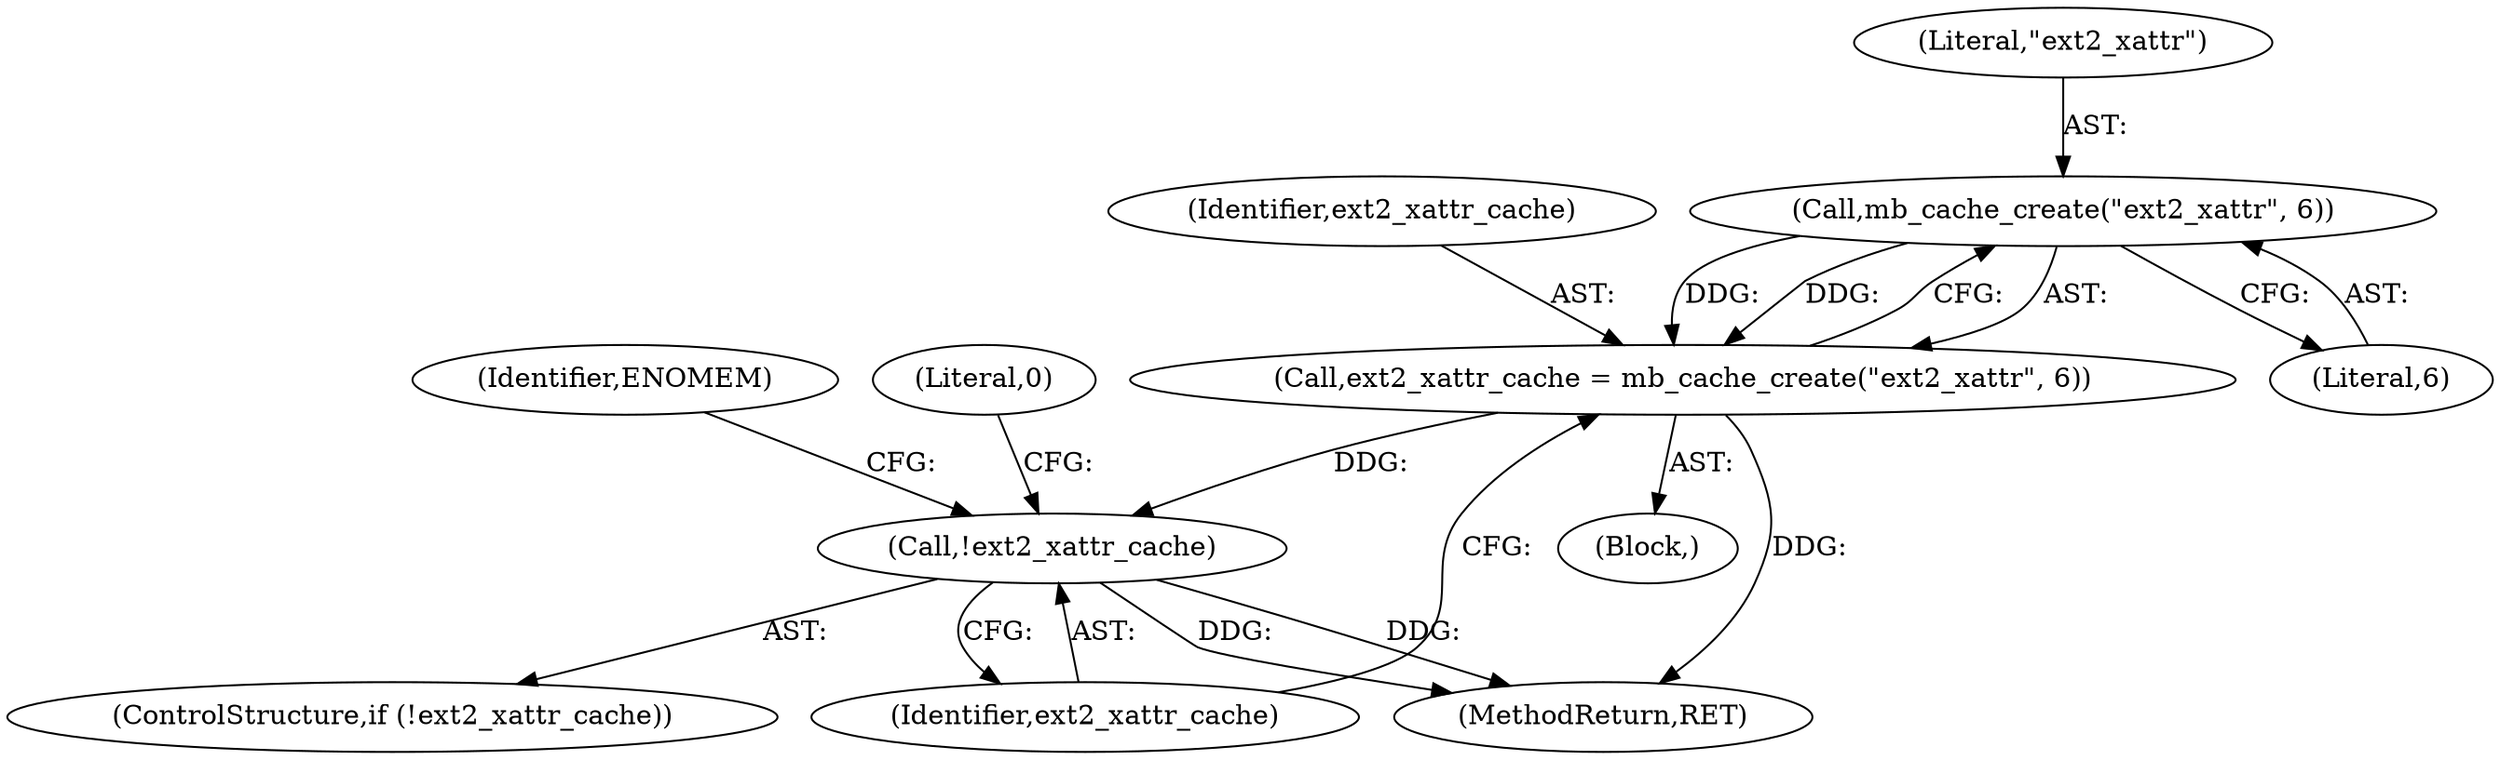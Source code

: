 digraph "1_linux_be0726d33cb8f411945884664924bed3cb8c70ee_12@API" {
"1000105" [label="(Call,mb_cache_create(\"ext2_xattr\", 6))"];
"1000103" [label="(Call,ext2_xattr_cache = mb_cache_create(\"ext2_xattr\", 6))"];
"1000109" [label="(Call,!ext2_xattr_cache)"];
"1000104" [label="(Identifier,ext2_xattr_cache)"];
"1000116" [label="(MethodReturn,RET)"];
"1000108" [label="(ControlStructure,if (!ext2_xattr_cache))"];
"1000109" [label="(Call,!ext2_xattr_cache)"];
"1000105" [label="(Call,mb_cache_create(\"ext2_xattr\", 6))"];
"1000102" [label="(Block,)"];
"1000106" [label="(Literal,\"ext2_xattr\")"];
"1000103" [label="(Call,ext2_xattr_cache = mb_cache_create(\"ext2_xattr\", 6))"];
"1000110" [label="(Identifier,ext2_xattr_cache)"];
"1000113" [label="(Identifier,ENOMEM)"];
"1000115" [label="(Literal,0)"];
"1000107" [label="(Literal,6)"];
"1000105" -> "1000103"  [label="AST: "];
"1000105" -> "1000107"  [label="CFG: "];
"1000106" -> "1000105"  [label="AST: "];
"1000107" -> "1000105"  [label="AST: "];
"1000103" -> "1000105"  [label="CFG: "];
"1000105" -> "1000103"  [label="DDG: "];
"1000105" -> "1000103"  [label="DDG: "];
"1000103" -> "1000102"  [label="AST: "];
"1000104" -> "1000103"  [label="AST: "];
"1000110" -> "1000103"  [label="CFG: "];
"1000103" -> "1000116"  [label="DDG: "];
"1000103" -> "1000109"  [label="DDG: "];
"1000109" -> "1000108"  [label="AST: "];
"1000109" -> "1000110"  [label="CFG: "];
"1000110" -> "1000109"  [label="AST: "];
"1000113" -> "1000109"  [label="CFG: "];
"1000115" -> "1000109"  [label="CFG: "];
"1000109" -> "1000116"  [label="DDG: "];
"1000109" -> "1000116"  [label="DDG: "];
}
